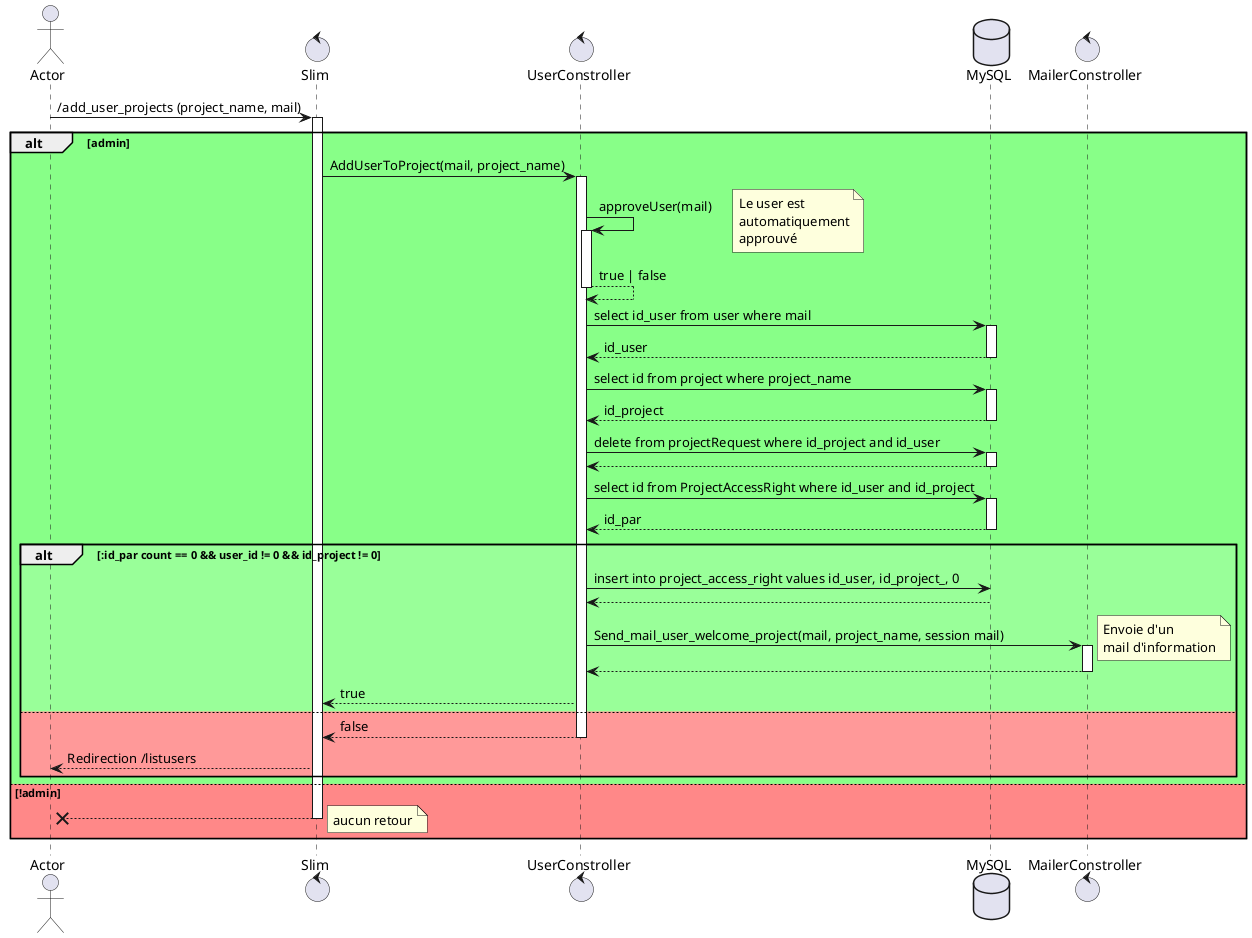 @startuml POST
actor Actor as a
control Slim as s
control UserConstroller as uc
database MySQL as db
control MailerConstroller as mc

a -> s :/add_user_projects (project_name, mail)
activate s
alt #88ff88 admin
s -> uc :AddUserToProject(mail, project_name)
activate uc
uc -> uc : approveUser(mail)
note right
Le user est
automatiquement
approuvé
end note
activate uc
uc --> uc :true | false
deactivate uc
uc -> db :select id_user from user where mail
activate db
uc <-- db :id_user
deactivate db

uc -> db :select id from project where project_name
activate db
uc <-- db :id_project
deactivate db

uc -> db :delete from projectRequest where id_project and id_user
activate db
uc <-- db
deactivate db

uc -> db :select id from ProjectAccessRight where id_user and id_project
activate db
uc <-- db :id_par
deactivate db

alt #99ff99 :id_par count == 0 && user_id != 0 && id_project != 0
uc -> db :insert into project_access_right values id_user, id_project_, 0
db --> uc

uc -> mc :Send_mail_user_welcome_project(mail, project_name, session mail)
activate mc
note right
Envoie d'un
mail d'information
end note
uc <-- mc
deactivate mc

s <-- uc :true

else #ff9999
s <-- uc :false
deactivate uc

a <-- s:Redirection /listusers
end
else #ff8888 !admin
s -->x a
note right
aucun retour
end note
deactivate s
end

@enduml
